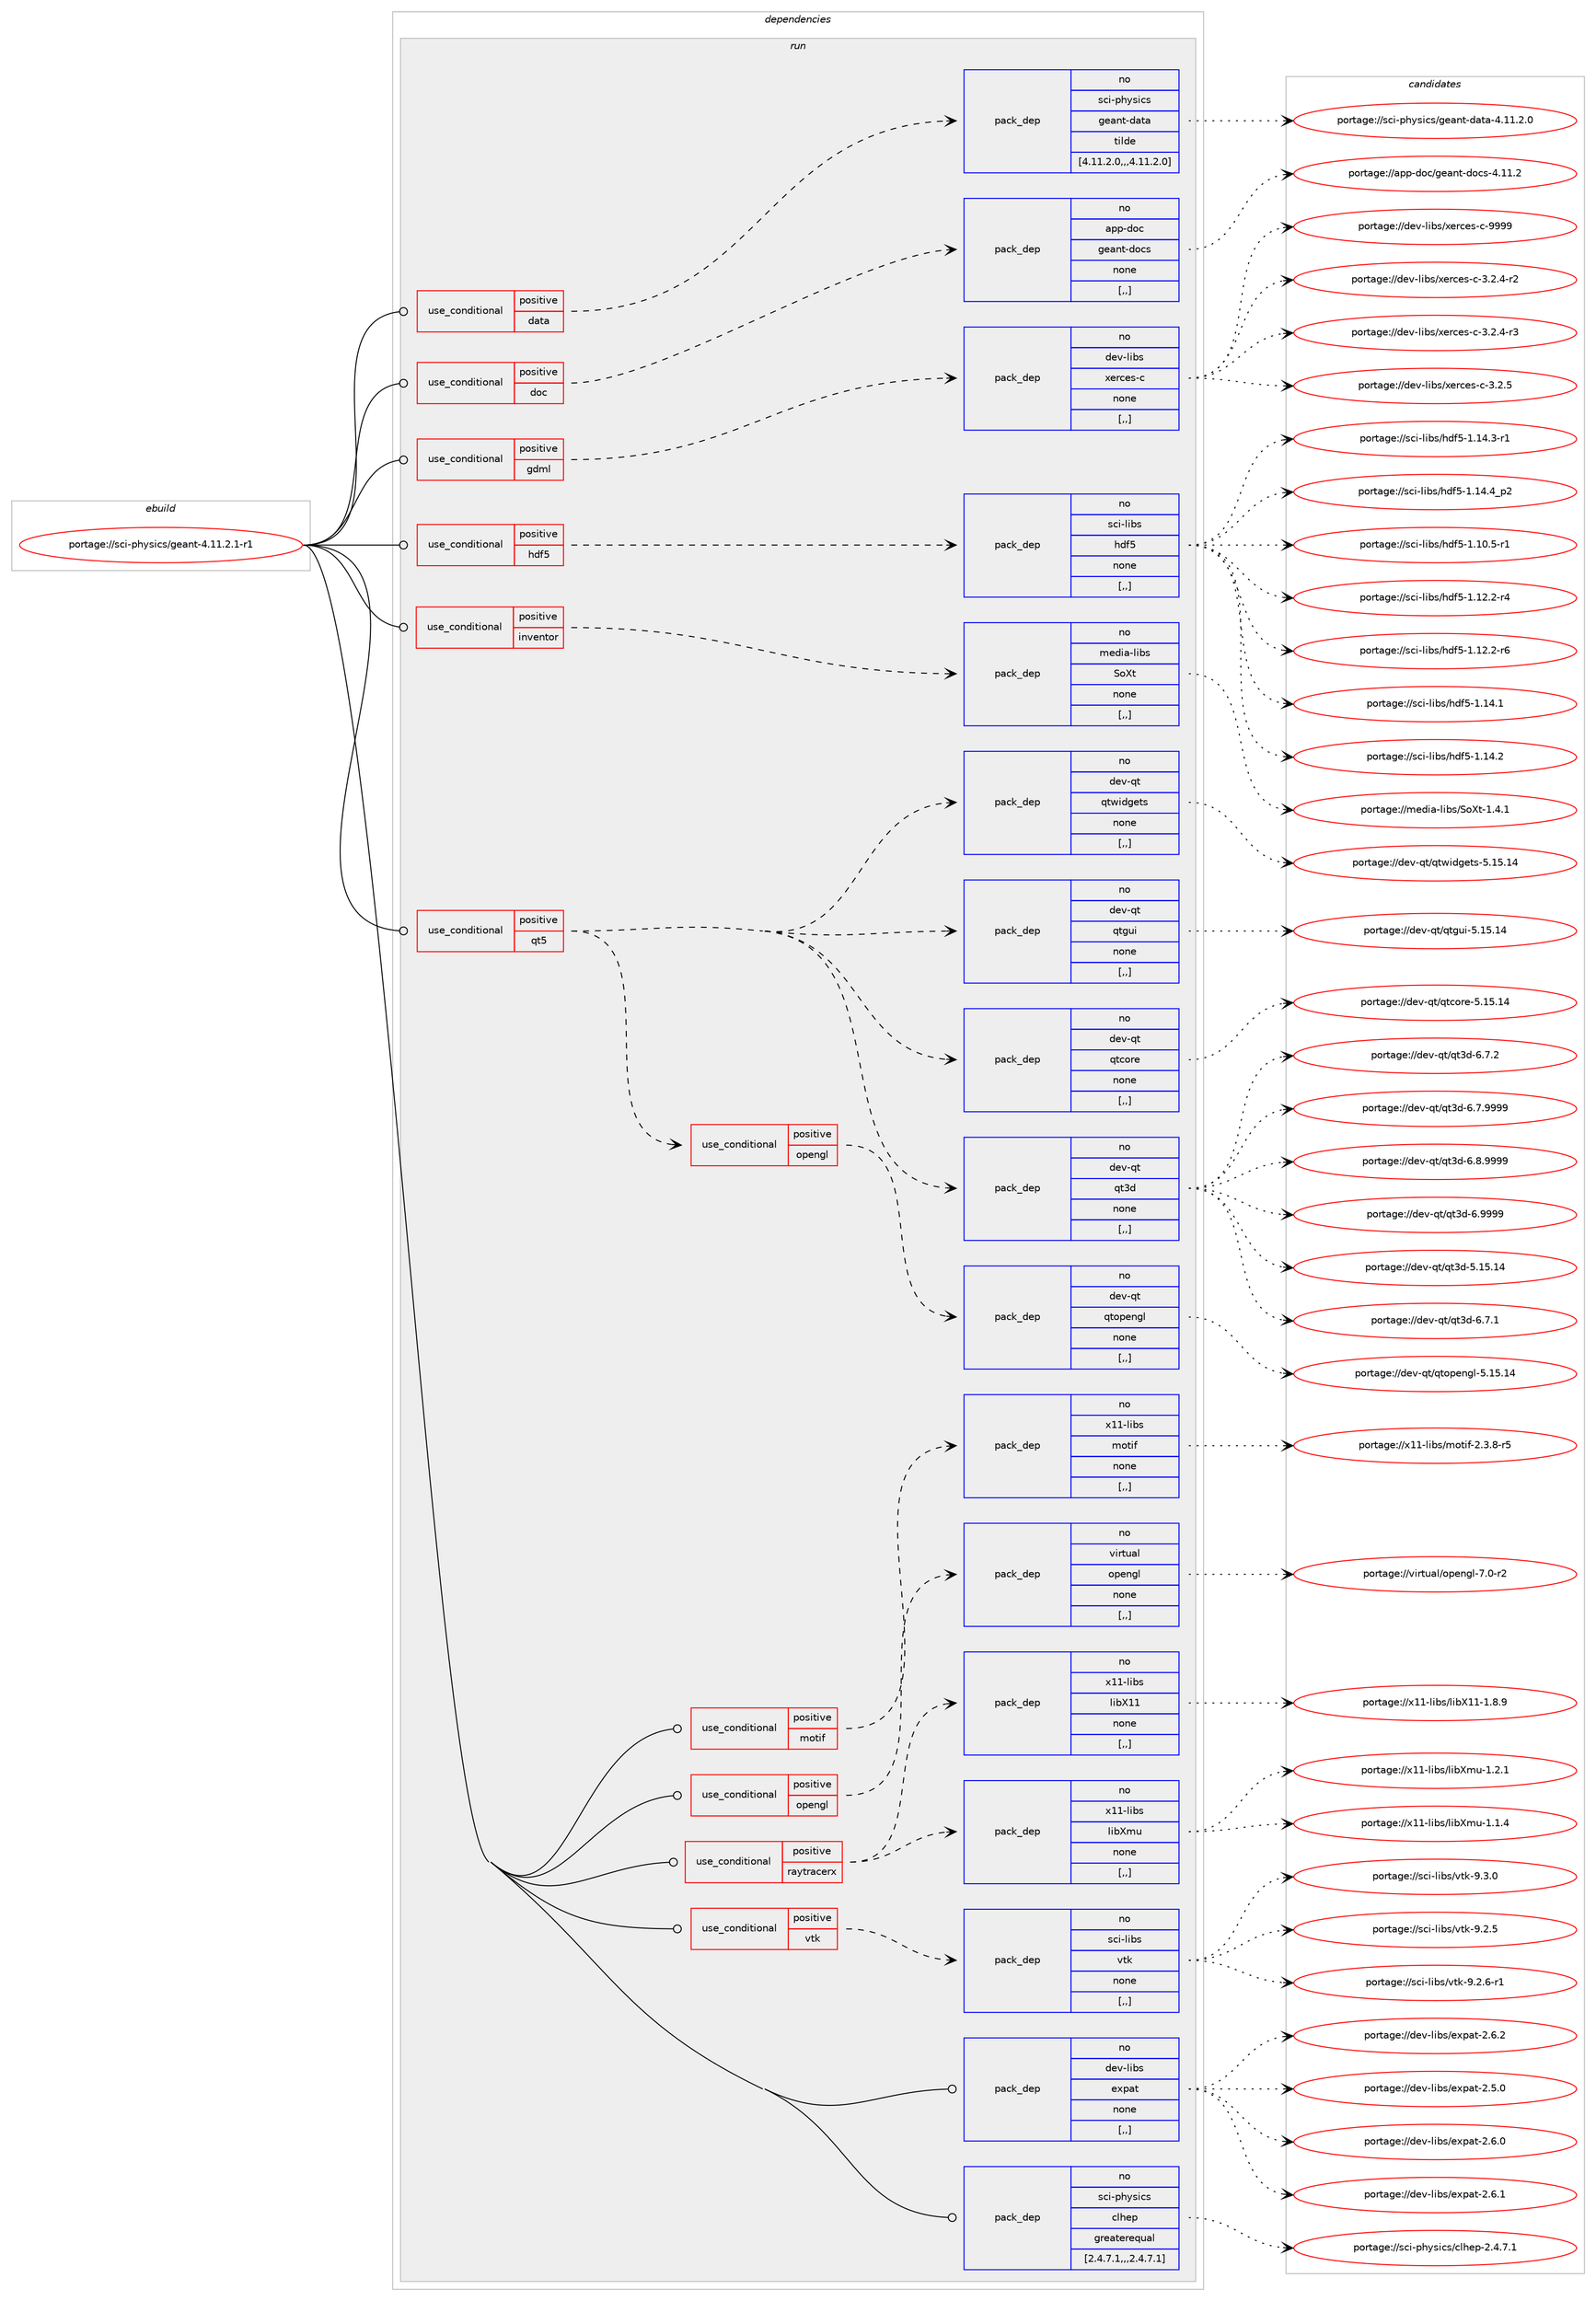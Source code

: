 digraph prolog {

# *************
# Graph options
# *************

newrank=true;
concentrate=true;
compound=true;
graph [rankdir=LR,fontname=Helvetica,fontsize=10,ranksep=1.5];#, ranksep=2.5, nodesep=0.2];
edge  [arrowhead=vee];
node  [fontname=Helvetica,fontsize=10];

# **********
# The ebuild
# **********

subgraph cluster_leftcol {
color=gray;
rank=same;
label=<<i>ebuild</i>>;
id [label="portage://sci-physics/geant-4.11.2.1-r1", color=red, width=4, href="../sci-physics/geant-4.11.2.1-r1.svg"];
}

# ****************
# The dependencies
# ****************

subgraph cluster_midcol {
color=gray;
label=<<i>dependencies</i>>;
subgraph cluster_compile {
fillcolor="#eeeeee";
style=filled;
label=<<i>compile</i>>;
}
subgraph cluster_compileandrun {
fillcolor="#eeeeee";
style=filled;
label=<<i>compile and run</i>>;
}
subgraph cluster_run {
fillcolor="#eeeeee";
style=filled;
label=<<i>run</i>>;
subgraph cond106187 {
dependency400829 [label=<<TABLE BORDER="0" CELLBORDER="1" CELLSPACING="0" CELLPADDING="4"><TR><TD ROWSPAN="3" CELLPADDING="10">use_conditional</TD></TR><TR><TD>positive</TD></TR><TR><TD>data</TD></TR></TABLE>>, shape=none, color=red];
subgraph pack291808 {
dependency400830 [label=<<TABLE BORDER="0" CELLBORDER="1" CELLSPACING="0" CELLPADDING="4" WIDTH="220"><TR><TD ROWSPAN="6" CELLPADDING="30">pack_dep</TD></TR><TR><TD WIDTH="110">no</TD></TR><TR><TD>sci-physics</TD></TR><TR><TD>geant-data</TD></TR><TR><TD>tilde</TD></TR><TR><TD>[4.11.2.0,,,4.11.2.0]</TD></TR></TABLE>>, shape=none, color=blue];
}
dependency400829:e -> dependency400830:w [weight=20,style="dashed",arrowhead="vee"];
}
id:e -> dependency400829:w [weight=20,style="solid",arrowhead="odot"];
subgraph cond106188 {
dependency400831 [label=<<TABLE BORDER="0" CELLBORDER="1" CELLSPACING="0" CELLPADDING="4"><TR><TD ROWSPAN="3" CELLPADDING="10">use_conditional</TD></TR><TR><TD>positive</TD></TR><TR><TD>doc</TD></TR></TABLE>>, shape=none, color=red];
subgraph pack291809 {
dependency400832 [label=<<TABLE BORDER="0" CELLBORDER="1" CELLSPACING="0" CELLPADDING="4" WIDTH="220"><TR><TD ROWSPAN="6" CELLPADDING="30">pack_dep</TD></TR><TR><TD WIDTH="110">no</TD></TR><TR><TD>app-doc</TD></TR><TR><TD>geant-docs</TD></TR><TR><TD>none</TD></TR><TR><TD>[,,]</TD></TR></TABLE>>, shape=none, color=blue];
}
dependency400831:e -> dependency400832:w [weight=20,style="dashed",arrowhead="vee"];
}
id:e -> dependency400831:w [weight=20,style="solid",arrowhead="odot"];
subgraph cond106189 {
dependency400833 [label=<<TABLE BORDER="0" CELLBORDER="1" CELLSPACING="0" CELLPADDING="4"><TR><TD ROWSPAN="3" CELLPADDING="10">use_conditional</TD></TR><TR><TD>positive</TD></TR><TR><TD>gdml</TD></TR></TABLE>>, shape=none, color=red];
subgraph pack291810 {
dependency400834 [label=<<TABLE BORDER="0" CELLBORDER="1" CELLSPACING="0" CELLPADDING="4" WIDTH="220"><TR><TD ROWSPAN="6" CELLPADDING="30">pack_dep</TD></TR><TR><TD WIDTH="110">no</TD></TR><TR><TD>dev-libs</TD></TR><TR><TD>xerces-c</TD></TR><TR><TD>none</TD></TR><TR><TD>[,,]</TD></TR></TABLE>>, shape=none, color=blue];
}
dependency400833:e -> dependency400834:w [weight=20,style="dashed",arrowhead="vee"];
}
id:e -> dependency400833:w [weight=20,style="solid",arrowhead="odot"];
subgraph cond106190 {
dependency400835 [label=<<TABLE BORDER="0" CELLBORDER="1" CELLSPACING="0" CELLPADDING="4"><TR><TD ROWSPAN="3" CELLPADDING="10">use_conditional</TD></TR><TR><TD>positive</TD></TR><TR><TD>hdf5</TD></TR></TABLE>>, shape=none, color=red];
subgraph pack291811 {
dependency400836 [label=<<TABLE BORDER="0" CELLBORDER="1" CELLSPACING="0" CELLPADDING="4" WIDTH="220"><TR><TD ROWSPAN="6" CELLPADDING="30">pack_dep</TD></TR><TR><TD WIDTH="110">no</TD></TR><TR><TD>sci-libs</TD></TR><TR><TD>hdf5</TD></TR><TR><TD>none</TD></TR><TR><TD>[,,]</TD></TR></TABLE>>, shape=none, color=blue];
}
dependency400835:e -> dependency400836:w [weight=20,style="dashed",arrowhead="vee"];
}
id:e -> dependency400835:w [weight=20,style="solid",arrowhead="odot"];
subgraph cond106191 {
dependency400837 [label=<<TABLE BORDER="0" CELLBORDER="1" CELLSPACING="0" CELLPADDING="4"><TR><TD ROWSPAN="3" CELLPADDING="10">use_conditional</TD></TR><TR><TD>positive</TD></TR><TR><TD>inventor</TD></TR></TABLE>>, shape=none, color=red];
subgraph pack291812 {
dependency400838 [label=<<TABLE BORDER="0" CELLBORDER="1" CELLSPACING="0" CELLPADDING="4" WIDTH="220"><TR><TD ROWSPAN="6" CELLPADDING="30">pack_dep</TD></TR><TR><TD WIDTH="110">no</TD></TR><TR><TD>media-libs</TD></TR><TR><TD>SoXt</TD></TR><TR><TD>none</TD></TR><TR><TD>[,,]</TD></TR></TABLE>>, shape=none, color=blue];
}
dependency400837:e -> dependency400838:w [weight=20,style="dashed",arrowhead="vee"];
}
id:e -> dependency400837:w [weight=20,style="solid",arrowhead="odot"];
subgraph cond106192 {
dependency400839 [label=<<TABLE BORDER="0" CELLBORDER="1" CELLSPACING="0" CELLPADDING="4"><TR><TD ROWSPAN="3" CELLPADDING="10">use_conditional</TD></TR><TR><TD>positive</TD></TR><TR><TD>motif</TD></TR></TABLE>>, shape=none, color=red];
subgraph pack291813 {
dependency400840 [label=<<TABLE BORDER="0" CELLBORDER="1" CELLSPACING="0" CELLPADDING="4" WIDTH="220"><TR><TD ROWSPAN="6" CELLPADDING="30">pack_dep</TD></TR><TR><TD WIDTH="110">no</TD></TR><TR><TD>x11-libs</TD></TR><TR><TD>motif</TD></TR><TR><TD>none</TD></TR><TR><TD>[,,]</TD></TR></TABLE>>, shape=none, color=blue];
}
dependency400839:e -> dependency400840:w [weight=20,style="dashed",arrowhead="vee"];
}
id:e -> dependency400839:w [weight=20,style="solid",arrowhead="odot"];
subgraph cond106193 {
dependency400841 [label=<<TABLE BORDER="0" CELLBORDER="1" CELLSPACING="0" CELLPADDING="4"><TR><TD ROWSPAN="3" CELLPADDING="10">use_conditional</TD></TR><TR><TD>positive</TD></TR><TR><TD>opengl</TD></TR></TABLE>>, shape=none, color=red];
subgraph pack291814 {
dependency400842 [label=<<TABLE BORDER="0" CELLBORDER="1" CELLSPACING="0" CELLPADDING="4" WIDTH="220"><TR><TD ROWSPAN="6" CELLPADDING="30">pack_dep</TD></TR><TR><TD WIDTH="110">no</TD></TR><TR><TD>virtual</TD></TR><TR><TD>opengl</TD></TR><TR><TD>none</TD></TR><TR><TD>[,,]</TD></TR></TABLE>>, shape=none, color=blue];
}
dependency400841:e -> dependency400842:w [weight=20,style="dashed",arrowhead="vee"];
}
id:e -> dependency400841:w [weight=20,style="solid",arrowhead="odot"];
subgraph cond106194 {
dependency400843 [label=<<TABLE BORDER="0" CELLBORDER="1" CELLSPACING="0" CELLPADDING="4"><TR><TD ROWSPAN="3" CELLPADDING="10">use_conditional</TD></TR><TR><TD>positive</TD></TR><TR><TD>qt5</TD></TR></TABLE>>, shape=none, color=red];
subgraph pack291815 {
dependency400844 [label=<<TABLE BORDER="0" CELLBORDER="1" CELLSPACING="0" CELLPADDING="4" WIDTH="220"><TR><TD ROWSPAN="6" CELLPADDING="30">pack_dep</TD></TR><TR><TD WIDTH="110">no</TD></TR><TR><TD>dev-qt</TD></TR><TR><TD>qt3d</TD></TR><TR><TD>none</TD></TR><TR><TD>[,,]</TD></TR></TABLE>>, shape=none, color=blue];
}
dependency400843:e -> dependency400844:w [weight=20,style="dashed",arrowhead="vee"];
subgraph pack291816 {
dependency400845 [label=<<TABLE BORDER="0" CELLBORDER="1" CELLSPACING="0" CELLPADDING="4" WIDTH="220"><TR><TD ROWSPAN="6" CELLPADDING="30">pack_dep</TD></TR><TR><TD WIDTH="110">no</TD></TR><TR><TD>dev-qt</TD></TR><TR><TD>qtcore</TD></TR><TR><TD>none</TD></TR><TR><TD>[,,]</TD></TR></TABLE>>, shape=none, color=blue];
}
dependency400843:e -> dependency400845:w [weight=20,style="dashed",arrowhead="vee"];
subgraph pack291817 {
dependency400846 [label=<<TABLE BORDER="0" CELLBORDER="1" CELLSPACING="0" CELLPADDING="4" WIDTH="220"><TR><TD ROWSPAN="6" CELLPADDING="30">pack_dep</TD></TR><TR><TD WIDTH="110">no</TD></TR><TR><TD>dev-qt</TD></TR><TR><TD>qtgui</TD></TR><TR><TD>none</TD></TR><TR><TD>[,,]</TD></TR></TABLE>>, shape=none, color=blue];
}
dependency400843:e -> dependency400846:w [weight=20,style="dashed",arrowhead="vee"];
subgraph pack291818 {
dependency400847 [label=<<TABLE BORDER="0" CELLBORDER="1" CELLSPACING="0" CELLPADDING="4" WIDTH="220"><TR><TD ROWSPAN="6" CELLPADDING="30">pack_dep</TD></TR><TR><TD WIDTH="110">no</TD></TR><TR><TD>dev-qt</TD></TR><TR><TD>qtwidgets</TD></TR><TR><TD>none</TD></TR><TR><TD>[,,]</TD></TR></TABLE>>, shape=none, color=blue];
}
dependency400843:e -> dependency400847:w [weight=20,style="dashed",arrowhead="vee"];
subgraph cond106195 {
dependency400848 [label=<<TABLE BORDER="0" CELLBORDER="1" CELLSPACING="0" CELLPADDING="4"><TR><TD ROWSPAN="3" CELLPADDING="10">use_conditional</TD></TR><TR><TD>positive</TD></TR><TR><TD>opengl</TD></TR></TABLE>>, shape=none, color=red];
subgraph pack291819 {
dependency400849 [label=<<TABLE BORDER="0" CELLBORDER="1" CELLSPACING="0" CELLPADDING="4" WIDTH="220"><TR><TD ROWSPAN="6" CELLPADDING="30">pack_dep</TD></TR><TR><TD WIDTH="110">no</TD></TR><TR><TD>dev-qt</TD></TR><TR><TD>qtopengl</TD></TR><TR><TD>none</TD></TR><TR><TD>[,,]</TD></TR></TABLE>>, shape=none, color=blue];
}
dependency400848:e -> dependency400849:w [weight=20,style="dashed",arrowhead="vee"];
}
dependency400843:e -> dependency400848:w [weight=20,style="dashed",arrowhead="vee"];
}
id:e -> dependency400843:w [weight=20,style="solid",arrowhead="odot"];
subgraph cond106196 {
dependency400850 [label=<<TABLE BORDER="0" CELLBORDER="1" CELLSPACING="0" CELLPADDING="4"><TR><TD ROWSPAN="3" CELLPADDING="10">use_conditional</TD></TR><TR><TD>positive</TD></TR><TR><TD>raytracerx</TD></TR></TABLE>>, shape=none, color=red];
subgraph pack291820 {
dependency400851 [label=<<TABLE BORDER="0" CELLBORDER="1" CELLSPACING="0" CELLPADDING="4" WIDTH="220"><TR><TD ROWSPAN="6" CELLPADDING="30">pack_dep</TD></TR><TR><TD WIDTH="110">no</TD></TR><TR><TD>x11-libs</TD></TR><TR><TD>libX11</TD></TR><TR><TD>none</TD></TR><TR><TD>[,,]</TD></TR></TABLE>>, shape=none, color=blue];
}
dependency400850:e -> dependency400851:w [weight=20,style="dashed",arrowhead="vee"];
subgraph pack291821 {
dependency400852 [label=<<TABLE BORDER="0" CELLBORDER="1" CELLSPACING="0" CELLPADDING="4" WIDTH="220"><TR><TD ROWSPAN="6" CELLPADDING="30">pack_dep</TD></TR><TR><TD WIDTH="110">no</TD></TR><TR><TD>x11-libs</TD></TR><TR><TD>libXmu</TD></TR><TR><TD>none</TD></TR><TR><TD>[,,]</TD></TR></TABLE>>, shape=none, color=blue];
}
dependency400850:e -> dependency400852:w [weight=20,style="dashed",arrowhead="vee"];
}
id:e -> dependency400850:w [weight=20,style="solid",arrowhead="odot"];
subgraph cond106197 {
dependency400853 [label=<<TABLE BORDER="0" CELLBORDER="1" CELLSPACING="0" CELLPADDING="4"><TR><TD ROWSPAN="3" CELLPADDING="10">use_conditional</TD></TR><TR><TD>positive</TD></TR><TR><TD>vtk</TD></TR></TABLE>>, shape=none, color=red];
subgraph pack291822 {
dependency400854 [label=<<TABLE BORDER="0" CELLBORDER="1" CELLSPACING="0" CELLPADDING="4" WIDTH="220"><TR><TD ROWSPAN="6" CELLPADDING="30">pack_dep</TD></TR><TR><TD WIDTH="110">no</TD></TR><TR><TD>sci-libs</TD></TR><TR><TD>vtk</TD></TR><TR><TD>none</TD></TR><TR><TD>[,,]</TD></TR></TABLE>>, shape=none, color=blue];
}
dependency400853:e -> dependency400854:w [weight=20,style="dashed",arrowhead="vee"];
}
id:e -> dependency400853:w [weight=20,style="solid",arrowhead="odot"];
subgraph pack291823 {
dependency400855 [label=<<TABLE BORDER="0" CELLBORDER="1" CELLSPACING="0" CELLPADDING="4" WIDTH="220"><TR><TD ROWSPAN="6" CELLPADDING="30">pack_dep</TD></TR><TR><TD WIDTH="110">no</TD></TR><TR><TD>dev-libs</TD></TR><TR><TD>expat</TD></TR><TR><TD>none</TD></TR><TR><TD>[,,]</TD></TR></TABLE>>, shape=none, color=blue];
}
id:e -> dependency400855:w [weight=20,style="solid",arrowhead="odot"];
subgraph pack291824 {
dependency400856 [label=<<TABLE BORDER="0" CELLBORDER="1" CELLSPACING="0" CELLPADDING="4" WIDTH="220"><TR><TD ROWSPAN="6" CELLPADDING="30">pack_dep</TD></TR><TR><TD WIDTH="110">no</TD></TR><TR><TD>sci-physics</TD></TR><TR><TD>clhep</TD></TR><TR><TD>greaterequal</TD></TR><TR><TD>[2.4.7.1,,,2.4.7.1]</TD></TR></TABLE>>, shape=none, color=blue];
}
id:e -> dependency400856:w [weight=20,style="solid",arrowhead="odot"];
}
}

# **************
# The candidates
# **************

subgraph cluster_choices {
rank=same;
color=gray;
label=<<i>candidates</i>>;

subgraph choice291808 {
color=black;
nodesep=1;
choice1159910545112104121115105991154710310197110116451009711697455246494946504648 [label="portage://sci-physics/geant-data-4.11.2.0", color=red, width=4,href="../sci-physics/geant-data-4.11.2.0.svg"];
dependency400830:e -> choice1159910545112104121115105991154710310197110116451009711697455246494946504648:w [style=dotted,weight="100"];
}
subgraph choice291809 {
color=black;
nodesep=1;
choice9711211245100111994710310197110116451001119911545524649494650 [label="portage://app-doc/geant-docs-4.11.2", color=red, width=4,href="../app-doc/geant-docs-4.11.2.svg"];
dependency400832:e -> choice9711211245100111994710310197110116451001119911545524649494650:w [style=dotted,weight="100"];
}
subgraph choice291810 {
color=black;
nodesep=1;
choice1001011184510810598115471201011149910111545994551465046524511450 [label="portage://dev-libs/xerces-c-3.2.4-r2", color=red, width=4,href="../dev-libs/xerces-c-3.2.4-r2.svg"];
choice1001011184510810598115471201011149910111545994551465046524511451 [label="portage://dev-libs/xerces-c-3.2.4-r3", color=red, width=4,href="../dev-libs/xerces-c-3.2.4-r3.svg"];
choice100101118451081059811547120101114991011154599455146504653 [label="portage://dev-libs/xerces-c-3.2.5", color=red, width=4,href="../dev-libs/xerces-c-3.2.5.svg"];
choice1001011184510810598115471201011149910111545994557575757 [label="portage://dev-libs/xerces-c-9999", color=red, width=4,href="../dev-libs/xerces-c-9999.svg"];
dependency400834:e -> choice1001011184510810598115471201011149910111545994551465046524511450:w [style=dotted,weight="100"];
dependency400834:e -> choice1001011184510810598115471201011149910111545994551465046524511451:w [style=dotted,weight="100"];
dependency400834:e -> choice100101118451081059811547120101114991011154599455146504653:w [style=dotted,weight="100"];
dependency400834:e -> choice1001011184510810598115471201011149910111545994557575757:w [style=dotted,weight="100"];
}
subgraph choice291811 {
color=black;
nodesep=1;
choice1159910545108105981154710410010253454946494846534511449 [label="portage://sci-libs/hdf5-1.10.5-r1", color=red, width=4,href="../sci-libs/hdf5-1.10.5-r1.svg"];
choice1159910545108105981154710410010253454946495046504511452 [label="portage://sci-libs/hdf5-1.12.2-r4", color=red, width=4,href="../sci-libs/hdf5-1.12.2-r4.svg"];
choice1159910545108105981154710410010253454946495046504511454 [label="portage://sci-libs/hdf5-1.12.2-r6", color=red, width=4,href="../sci-libs/hdf5-1.12.2-r6.svg"];
choice115991054510810598115471041001025345494649524649 [label="portage://sci-libs/hdf5-1.14.1", color=red, width=4,href="../sci-libs/hdf5-1.14.1.svg"];
choice115991054510810598115471041001025345494649524650 [label="portage://sci-libs/hdf5-1.14.2", color=red, width=4,href="../sci-libs/hdf5-1.14.2.svg"];
choice1159910545108105981154710410010253454946495246514511449 [label="portage://sci-libs/hdf5-1.14.3-r1", color=red, width=4,href="../sci-libs/hdf5-1.14.3-r1.svg"];
choice1159910545108105981154710410010253454946495246529511250 [label="portage://sci-libs/hdf5-1.14.4_p2", color=red, width=4,href="../sci-libs/hdf5-1.14.4_p2.svg"];
dependency400836:e -> choice1159910545108105981154710410010253454946494846534511449:w [style=dotted,weight="100"];
dependency400836:e -> choice1159910545108105981154710410010253454946495046504511452:w [style=dotted,weight="100"];
dependency400836:e -> choice1159910545108105981154710410010253454946495046504511454:w [style=dotted,weight="100"];
dependency400836:e -> choice115991054510810598115471041001025345494649524649:w [style=dotted,weight="100"];
dependency400836:e -> choice115991054510810598115471041001025345494649524650:w [style=dotted,weight="100"];
dependency400836:e -> choice1159910545108105981154710410010253454946495246514511449:w [style=dotted,weight="100"];
dependency400836:e -> choice1159910545108105981154710410010253454946495246529511250:w [style=dotted,weight="100"];
}
subgraph choice291812 {
color=black;
nodesep=1;
choice109101100105974510810598115478311188116454946524649 [label="portage://media-libs/SoXt-1.4.1", color=red, width=4,href="../media-libs/SoXt-1.4.1.svg"];
dependency400838:e -> choice109101100105974510810598115478311188116454946524649:w [style=dotted,weight="100"];
}
subgraph choice291813 {
color=black;
nodesep=1;
choice12049494510810598115471091111161051024550465146564511453 [label="portage://x11-libs/motif-2.3.8-r5", color=red, width=4,href="../x11-libs/motif-2.3.8-r5.svg"];
dependency400840:e -> choice12049494510810598115471091111161051024550465146564511453:w [style=dotted,weight="100"];
}
subgraph choice291814 {
color=black;
nodesep=1;
choice1181051141161179710847111112101110103108455546484511450 [label="portage://virtual/opengl-7.0-r2", color=red, width=4,href="../virtual/opengl-7.0-r2.svg"];
dependency400842:e -> choice1181051141161179710847111112101110103108455546484511450:w [style=dotted,weight="100"];
}
subgraph choice291815 {
color=black;
nodesep=1;
choice1001011184511311647113116511004553464953464952 [label="portage://dev-qt/qt3d-5.15.14", color=red, width=4,href="../dev-qt/qt3d-5.15.14.svg"];
choice100101118451131164711311651100455446554649 [label="portage://dev-qt/qt3d-6.7.1", color=red, width=4,href="../dev-qt/qt3d-6.7.1.svg"];
choice100101118451131164711311651100455446554650 [label="portage://dev-qt/qt3d-6.7.2", color=red, width=4,href="../dev-qt/qt3d-6.7.2.svg"];
choice100101118451131164711311651100455446554657575757 [label="portage://dev-qt/qt3d-6.7.9999", color=red, width=4,href="../dev-qt/qt3d-6.7.9999.svg"];
choice100101118451131164711311651100455446564657575757 [label="portage://dev-qt/qt3d-6.8.9999", color=red, width=4,href="../dev-qt/qt3d-6.8.9999.svg"];
choice10010111845113116471131165110045544657575757 [label="portage://dev-qt/qt3d-6.9999", color=red, width=4,href="../dev-qt/qt3d-6.9999.svg"];
dependency400844:e -> choice1001011184511311647113116511004553464953464952:w [style=dotted,weight="100"];
dependency400844:e -> choice100101118451131164711311651100455446554649:w [style=dotted,weight="100"];
dependency400844:e -> choice100101118451131164711311651100455446554650:w [style=dotted,weight="100"];
dependency400844:e -> choice100101118451131164711311651100455446554657575757:w [style=dotted,weight="100"];
dependency400844:e -> choice100101118451131164711311651100455446564657575757:w [style=dotted,weight="100"];
dependency400844:e -> choice10010111845113116471131165110045544657575757:w [style=dotted,weight="100"];
}
subgraph choice291816 {
color=black;
nodesep=1;
choice1001011184511311647113116991111141014553464953464952 [label="portage://dev-qt/qtcore-5.15.14", color=red, width=4,href="../dev-qt/qtcore-5.15.14.svg"];
dependency400845:e -> choice1001011184511311647113116991111141014553464953464952:w [style=dotted,weight="100"];
}
subgraph choice291817 {
color=black;
nodesep=1;
choice10010111845113116471131161031171054553464953464952 [label="portage://dev-qt/qtgui-5.15.14", color=red, width=4,href="../dev-qt/qtgui-5.15.14.svg"];
dependency400846:e -> choice10010111845113116471131161031171054553464953464952:w [style=dotted,weight="100"];
}
subgraph choice291818 {
color=black;
nodesep=1;
choice10010111845113116471131161191051001031011161154553464953464952 [label="portage://dev-qt/qtwidgets-5.15.14", color=red, width=4,href="../dev-qt/qtwidgets-5.15.14.svg"];
dependency400847:e -> choice10010111845113116471131161191051001031011161154553464953464952:w [style=dotted,weight="100"];
}
subgraph choice291819 {
color=black;
nodesep=1;
choice10010111845113116471131161111121011101031084553464953464952 [label="portage://dev-qt/qtopengl-5.15.14", color=red, width=4,href="../dev-qt/qtopengl-5.15.14.svg"];
dependency400849:e -> choice10010111845113116471131161111121011101031084553464953464952:w [style=dotted,weight="100"];
}
subgraph choice291820 {
color=black;
nodesep=1;
choice120494945108105981154710810598884949454946564657 [label="portage://x11-libs/libX11-1.8.9", color=red, width=4,href="../x11-libs/libX11-1.8.9.svg"];
dependency400851:e -> choice120494945108105981154710810598884949454946564657:w [style=dotted,weight="100"];
}
subgraph choice291821 {
color=black;
nodesep=1;
choice12049494510810598115471081059888109117454946494652 [label="portage://x11-libs/libXmu-1.1.4", color=red, width=4,href="../x11-libs/libXmu-1.1.4.svg"];
choice12049494510810598115471081059888109117454946504649 [label="portage://x11-libs/libXmu-1.2.1", color=red, width=4,href="../x11-libs/libXmu-1.2.1.svg"];
dependency400852:e -> choice12049494510810598115471081059888109117454946494652:w [style=dotted,weight="100"];
dependency400852:e -> choice12049494510810598115471081059888109117454946504649:w [style=dotted,weight="100"];
}
subgraph choice291822 {
color=black;
nodesep=1;
choice11599105451081059811547118116107455746504653 [label="portage://sci-libs/vtk-9.2.5", color=red, width=4,href="../sci-libs/vtk-9.2.5.svg"];
choice115991054510810598115471181161074557465046544511449 [label="portage://sci-libs/vtk-9.2.6-r1", color=red, width=4,href="../sci-libs/vtk-9.2.6-r1.svg"];
choice11599105451081059811547118116107455746514648 [label="portage://sci-libs/vtk-9.3.0", color=red, width=4,href="../sci-libs/vtk-9.3.0.svg"];
dependency400854:e -> choice11599105451081059811547118116107455746504653:w [style=dotted,weight="100"];
dependency400854:e -> choice115991054510810598115471181161074557465046544511449:w [style=dotted,weight="100"];
dependency400854:e -> choice11599105451081059811547118116107455746514648:w [style=dotted,weight="100"];
}
subgraph choice291823 {
color=black;
nodesep=1;
choice10010111845108105981154710112011297116455046534648 [label="portage://dev-libs/expat-2.5.0", color=red, width=4,href="../dev-libs/expat-2.5.0.svg"];
choice10010111845108105981154710112011297116455046544648 [label="portage://dev-libs/expat-2.6.0", color=red, width=4,href="../dev-libs/expat-2.6.0.svg"];
choice10010111845108105981154710112011297116455046544649 [label="portage://dev-libs/expat-2.6.1", color=red, width=4,href="../dev-libs/expat-2.6.1.svg"];
choice10010111845108105981154710112011297116455046544650 [label="portage://dev-libs/expat-2.6.2", color=red, width=4,href="../dev-libs/expat-2.6.2.svg"];
dependency400855:e -> choice10010111845108105981154710112011297116455046534648:w [style=dotted,weight="100"];
dependency400855:e -> choice10010111845108105981154710112011297116455046544648:w [style=dotted,weight="100"];
dependency400855:e -> choice10010111845108105981154710112011297116455046544649:w [style=dotted,weight="100"];
dependency400855:e -> choice10010111845108105981154710112011297116455046544650:w [style=dotted,weight="100"];
}
subgraph choice291824 {
color=black;
nodesep=1;
choice11599105451121041211151059911547991081041011124550465246554649 [label="portage://sci-physics/clhep-2.4.7.1", color=red, width=4,href="../sci-physics/clhep-2.4.7.1.svg"];
dependency400856:e -> choice11599105451121041211151059911547991081041011124550465246554649:w [style=dotted,weight="100"];
}
}

}
